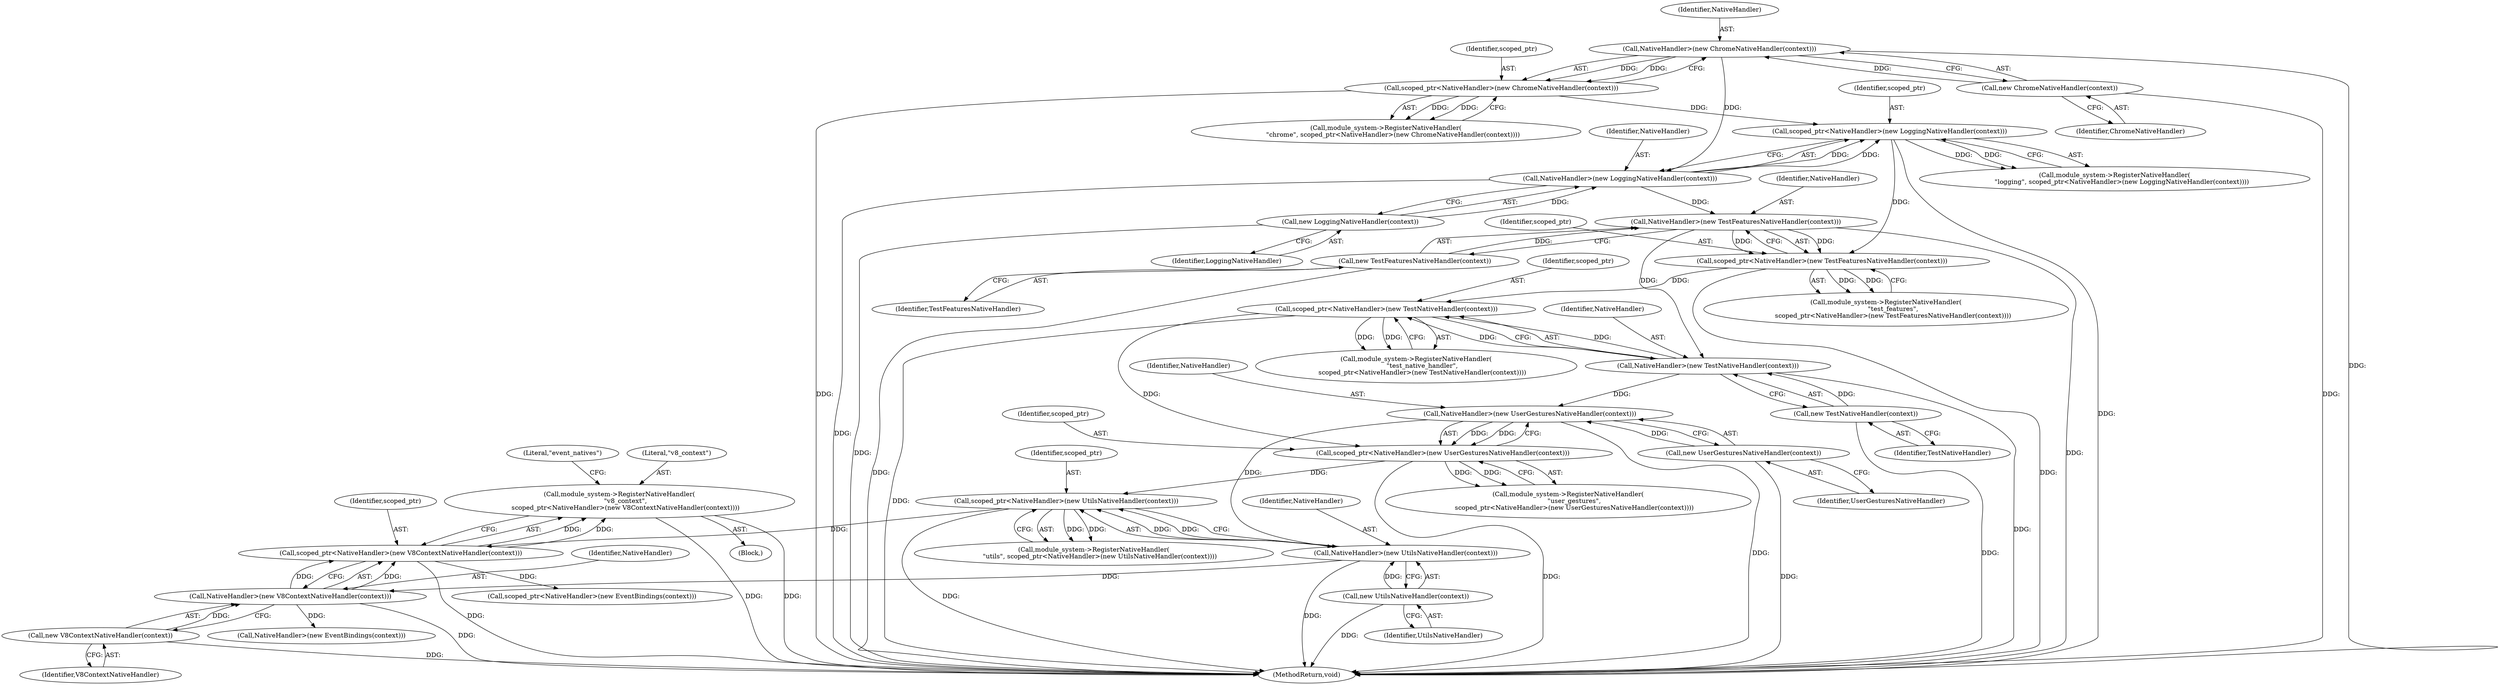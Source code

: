 digraph "0_Chrome_c0569cc04741cccf6548c2169fcc1609d958523f_3@API" {
"1000158" [label="(Call,module_system->RegisterNativeHandler(\n      \"v8_context\",\n      scoped_ptr<NativeHandler>(new V8ContextNativeHandler(context))))"];
"1000160" [label="(Call,scoped_ptr<NativeHandler>(new V8ContextNativeHandler(context)))"];
"1000152" [label="(Call,scoped_ptr<NativeHandler>(new UtilsNativeHandler(context)))"];
"1000144" [label="(Call,scoped_ptr<NativeHandler>(new UserGesturesNativeHandler(context)))"];
"1000136" [label="(Call,scoped_ptr<NativeHandler>(new TestNativeHandler(context)))"];
"1000128" [label="(Call,scoped_ptr<NativeHandler>(new TestFeaturesNativeHandler(context)))"];
"1000117" [label="(Call,scoped_ptr<NativeHandler>(new LoggingNativeHandler(context)))"];
"1000109" [label="(Call,scoped_ptr<NativeHandler>(new ChromeNativeHandler(context)))"];
"1000111" [label="(Call,NativeHandler>(new ChromeNativeHandler(context)))"];
"1000113" [label="(Call,new ChromeNativeHandler(context))"];
"1000119" [label="(Call,NativeHandler>(new LoggingNativeHandler(context)))"];
"1000121" [label="(Call,new LoggingNativeHandler(context))"];
"1000130" [label="(Call,NativeHandler>(new TestFeaturesNativeHandler(context)))"];
"1000132" [label="(Call,new TestFeaturesNativeHandler(context))"];
"1000138" [label="(Call,NativeHandler>(new TestNativeHandler(context)))"];
"1000140" [label="(Call,new TestNativeHandler(context))"];
"1000146" [label="(Call,NativeHandler>(new UserGesturesNativeHandler(context)))"];
"1000148" [label="(Call,new UserGesturesNativeHandler(context))"];
"1000154" [label="(Call,NativeHandler>(new UtilsNativeHandler(context)))"];
"1000156" [label="(Call,new UtilsNativeHandler(context))"];
"1000162" [label="(Call,NativeHandler>(new V8ContextNativeHandler(context)))"];
"1000164" [label="(Call,new V8ContextNativeHandler(context))"];
"1000165" [label="(Identifier,V8ContextNativeHandler)"];
"1000106" [label="(Block,)"];
"1000140" [label="(Call,new TestNativeHandler(context))"];
"1000146" [label="(Call,NativeHandler>(new UserGesturesNativeHandler(context)))"];
"1000112" [label="(Identifier,NativeHandler)"];
"1000164" [label="(Call,new V8ContextNativeHandler(context))"];
"1000122" [label="(Identifier,LoggingNativeHandler)"];
"1000139" [label="(Identifier,NativeHandler)"];
"1000113" [label="(Call,new ChromeNativeHandler(context))"];
"1000114" [label="(Identifier,ChromeNativeHandler)"];
"1000170" [label="(Call,NativeHandler>(new EventBindings(context)))"];
"1000126" [label="(Call,module_system->RegisterNativeHandler(\n       \"test_features\",\n       scoped_ptr<NativeHandler>(new TestFeaturesNativeHandler(context))))"];
"1000152" [label="(Call,scoped_ptr<NativeHandler>(new UtilsNativeHandler(context)))"];
"1000144" [label="(Call,scoped_ptr<NativeHandler>(new UserGesturesNativeHandler(context)))"];
"1000148" [label="(Call,new UserGesturesNativeHandler(context))"];
"1000111" [label="(Call,NativeHandler>(new ChromeNativeHandler(context)))"];
"1000118" [label="(Identifier,scoped_ptr)"];
"1000160" [label="(Call,scoped_ptr<NativeHandler>(new V8ContextNativeHandler(context)))"];
"1000303" [label="(MethodReturn,void)"];
"1000147" [label="(Identifier,NativeHandler)"];
"1000163" [label="(Identifier,NativeHandler)"];
"1000128" [label="(Call,scoped_ptr<NativeHandler>(new TestFeaturesNativeHandler(context)))"];
"1000107" [label="(Call,module_system->RegisterNativeHandler(\n       \"chrome\", scoped_ptr<NativeHandler>(new ChromeNativeHandler(context))))"];
"1000158" [label="(Call,module_system->RegisterNativeHandler(\n      \"v8_context\",\n      scoped_ptr<NativeHandler>(new V8ContextNativeHandler(context))))"];
"1000133" [label="(Identifier,TestFeaturesNativeHandler)"];
"1000154" [label="(Call,NativeHandler>(new UtilsNativeHandler(context)))"];
"1000109" [label="(Call,scoped_ptr<NativeHandler>(new ChromeNativeHandler(context)))"];
"1000110" [label="(Identifier,scoped_ptr)"];
"1000150" [label="(Call,module_system->RegisterNativeHandler(\n      \"utils\", scoped_ptr<NativeHandler>(new UtilsNativeHandler(context))))"];
"1000136" [label="(Call,scoped_ptr<NativeHandler>(new TestNativeHandler(context)))"];
"1000131" [label="(Identifier,NativeHandler)"];
"1000138" [label="(Call,NativeHandler>(new TestNativeHandler(context)))"];
"1000115" [label="(Call,module_system->RegisterNativeHandler(\n       \"logging\", scoped_ptr<NativeHandler>(new LoggingNativeHandler(context))))"];
"1000137" [label="(Identifier,scoped_ptr)"];
"1000167" [label="(Literal,\"event_natives\")"];
"1000162" [label="(Call,NativeHandler>(new V8ContextNativeHandler(context)))"];
"1000153" [label="(Identifier,scoped_ptr)"];
"1000129" [label="(Identifier,scoped_ptr)"];
"1000121" [label="(Call,new LoggingNativeHandler(context))"];
"1000149" [label="(Identifier,UserGesturesNativeHandler)"];
"1000142" [label="(Call,module_system->RegisterNativeHandler(\n      \"user_gestures\",\n      scoped_ptr<NativeHandler>(new UserGesturesNativeHandler(context))))"];
"1000155" [label="(Identifier,NativeHandler)"];
"1000130" [label="(Call,NativeHandler>(new TestFeaturesNativeHandler(context)))"];
"1000161" [label="(Identifier,scoped_ptr)"];
"1000134" [label="(Call,module_system->RegisterNativeHandler(\n      \"test_native_handler\",\n      scoped_ptr<NativeHandler>(new TestNativeHandler(context))))"];
"1000156" [label="(Call,new UtilsNativeHandler(context))"];
"1000157" [label="(Identifier,UtilsNativeHandler)"];
"1000132" [label="(Call,new TestFeaturesNativeHandler(context))"];
"1000159" [label="(Literal,\"v8_context\")"];
"1000168" [label="(Call,scoped_ptr<NativeHandler>(new EventBindings(context)))"];
"1000117" [label="(Call,scoped_ptr<NativeHandler>(new LoggingNativeHandler(context)))"];
"1000120" [label="(Identifier,NativeHandler)"];
"1000141" [label="(Identifier,TestNativeHandler)"];
"1000119" [label="(Call,NativeHandler>(new LoggingNativeHandler(context)))"];
"1000145" [label="(Identifier,scoped_ptr)"];
"1000158" -> "1000106"  [label="AST: "];
"1000158" -> "1000160"  [label="CFG: "];
"1000159" -> "1000158"  [label="AST: "];
"1000160" -> "1000158"  [label="AST: "];
"1000167" -> "1000158"  [label="CFG: "];
"1000158" -> "1000303"  [label="DDG: "];
"1000158" -> "1000303"  [label="DDG: "];
"1000160" -> "1000158"  [label="DDG: "];
"1000160" -> "1000158"  [label="DDG: "];
"1000160" -> "1000162"  [label="CFG: "];
"1000161" -> "1000160"  [label="AST: "];
"1000162" -> "1000160"  [label="AST: "];
"1000160" -> "1000303"  [label="DDG: "];
"1000152" -> "1000160"  [label="DDG: "];
"1000162" -> "1000160"  [label="DDG: "];
"1000162" -> "1000160"  [label="DDG: "];
"1000160" -> "1000168"  [label="DDG: "];
"1000152" -> "1000150"  [label="AST: "];
"1000152" -> "1000154"  [label="CFG: "];
"1000153" -> "1000152"  [label="AST: "];
"1000154" -> "1000152"  [label="AST: "];
"1000150" -> "1000152"  [label="CFG: "];
"1000152" -> "1000303"  [label="DDG: "];
"1000152" -> "1000150"  [label="DDG: "];
"1000152" -> "1000150"  [label="DDG: "];
"1000144" -> "1000152"  [label="DDG: "];
"1000154" -> "1000152"  [label="DDG: "];
"1000154" -> "1000152"  [label="DDG: "];
"1000144" -> "1000142"  [label="AST: "];
"1000144" -> "1000146"  [label="CFG: "];
"1000145" -> "1000144"  [label="AST: "];
"1000146" -> "1000144"  [label="AST: "];
"1000142" -> "1000144"  [label="CFG: "];
"1000144" -> "1000303"  [label="DDG: "];
"1000144" -> "1000142"  [label="DDG: "];
"1000144" -> "1000142"  [label="DDG: "];
"1000136" -> "1000144"  [label="DDG: "];
"1000146" -> "1000144"  [label="DDG: "];
"1000146" -> "1000144"  [label="DDG: "];
"1000136" -> "1000134"  [label="AST: "];
"1000136" -> "1000138"  [label="CFG: "];
"1000137" -> "1000136"  [label="AST: "];
"1000138" -> "1000136"  [label="AST: "];
"1000134" -> "1000136"  [label="CFG: "];
"1000136" -> "1000303"  [label="DDG: "];
"1000136" -> "1000134"  [label="DDG: "];
"1000136" -> "1000134"  [label="DDG: "];
"1000128" -> "1000136"  [label="DDG: "];
"1000138" -> "1000136"  [label="DDG: "];
"1000138" -> "1000136"  [label="DDG: "];
"1000128" -> "1000126"  [label="AST: "];
"1000128" -> "1000130"  [label="CFG: "];
"1000129" -> "1000128"  [label="AST: "];
"1000130" -> "1000128"  [label="AST: "];
"1000126" -> "1000128"  [label="CFG: "];
"1000128" -> "1000303"  [label="DDG: "];
"1000128" -> "1000126"  [label="DDG: "];
"1000128" -> "1000126"  [label="DDG: "];
"1000117" -> "1000128"  [label="DDG: "];
"1000130" -> "1000128"  [label="DDG: "];
"1000130" -> "1000128"  [label="DDG: "];
"1000117" -> "1000115"  [label="AST: "];
"1000117" -> "1000119"  [label="CFG: "];
"1000118" -> "1000117"  [label="AST: "];
"1000119" -> "1000117"  [label="AST: "];
"1000115" -> "1000117"  [label="CFG: "];
"1000117" -> "1000303"  [label="DDG: "];
"1000117" -> "1000115"  [label="DDG: "];
"1000117" -> "1000115"  [label="DDG: "];
"1000109" -> "1000117"  [label="DDG: "];
"1000119" -> "1000117"  [label="DDG: "];
"1000119" -> "1000117"  [label="DDG: "];
"1000109" -> "1000107"  [label="AST: "];
"1000109" -> "1000111"  [label="CFG: "];
"1000110" -> "1000109"  [label="AST: "];
"1000111" -> "1000109"  [label="AST: "];
"1000107" -> "1000109"  [label="CFG: "];
"1000109" -> "1000303"  [label="DDG: "];
"1000109" -> "1000107"  [label="DDG: "];
"1000109" -> "1000107"  [label="DDG: "];
"1000111" -> "1000109"  [label="DDG: "];
"1000111" -> "1000109"  [label="DDG: "];
"1000111" -> "1000113"  [label="CFG: "];
"1000112" -> "1000111"  [label="AST: "];
"1000113" -> "1000111"  [label="AST: "];
"1000111" -> "1000303"  [label="DDG: "];
"1000113" -> "1000111"  [label="DDG: "];
"1000111" -> "1000119"  [label="DDG: "];
"1000113" -> "1000114"  [label="CFG: "];
"1000114" -> "1000113"  [label="AST: "];
"1000113" -> "1000303"  [label="DDG: "];
"1000119" -> "1000121"  [label="CFG: "];
"1000120" -> "1000119"  [label="AST: "];
"1000121" -> "1000119"  [label="AST: "];
"1000119" -> "1000303"  [label="DDG: "];
"1000121" -> "1000119"  [label="DDG: "];
"1000119" -> "1000130"  [label="DDG: "];
"1000121" -> "1000122"  [label="CFG: "];
"1000122" -> "1000121"  [label="AST: "];
"1000121" -> "1000303"  [label="DDG: "];
"1000130" -> "1000132"  [label="CFG: "];
"1000131" -> "1000130"  [label="AST: "];
"1000132" -> "1000130"  [label="AST: "];
"1000130" -> "1000303"  [label="DDG: "];
"1000132" -> "1000130"  [label="DDG: "];
"1000130" -> "1000138"  [label="DDG: "];
"1000132" -> "1000133"  [label="CFG: "];
"1000133" -> "1000132"  [label="AST: "];
"1000132" -> "1000303"  [label="DDG: "];
"1000138" -> "1000140"  [label="CFG: "];
"1000139" -> "1000138"  [label="AST: "];
"1000140" -> "1000138"  [label="AST: "];
"1000138" -> "1000303"  [label="DDG: "];
"1000140" -> "1000138"  [label="DDG: "];
"1000138" -> "1000146"  [label="DDG: "];
"1000140" -> "1000141"  [label="CFG: "];
"1000141" -> "1000140"  [label="AST: "];
"1000140" -> "1000303"  [label="DDG: "];
"1000146" -> "1000148"  [label="CFG: "];
"1000147" -> "1000146"  [label="AST: "];
"1000148" -> "1000146"  [label="AST: "];
"1000146" -> "1000303"  [label="DDG: "];
"1000148" -> "1000146"  [label="DDG: "];
"1000146" -> "1000154"  [label="DDG: "];
"1000148" -> "1000149"  [label="CFG: "];
"1000149" -> "1000148"  [label="AST: "];
"1000148" -> "1000303"  [label="DDG: "];
"1000154" -> "1000156"  [label="CFG: "];
"1000155" -> "1000154"  [label="AST: "];
"1000156" -> "1000154"  [label="AST: "];
"1000154" -> "1000303"  [label="DDG: "];
"1000156" -> "1000154"  [label="DDG: "];
"1000154" -> "1000162"  [label="DDG: "];
"1000156" -> "1000157"  [label="CFG: "];
"1000157" -> "1000156"  [label="AST: "];
"1000156" -> "1000303"  [label="DDG: "];
"1000162" -> "1000164"  [label="CFG: "];
"1000163" -> "1000162"  [label="AST: "];
"1000164" -> "1000162"  [label="AST: "];
"1000162" -> "1000303"  [label="DDG: "];
"1000164" -> "1000162"  [label="DDG: "];
"1000162" -> "1000170"  [label="DDG: "];
"1000164" -> "1000165"  [label="CFG: "];
"1000165" -> "1000164"  [label="AST: "];
"1000164" -> "1000303"  [label="DDG: "];
}
